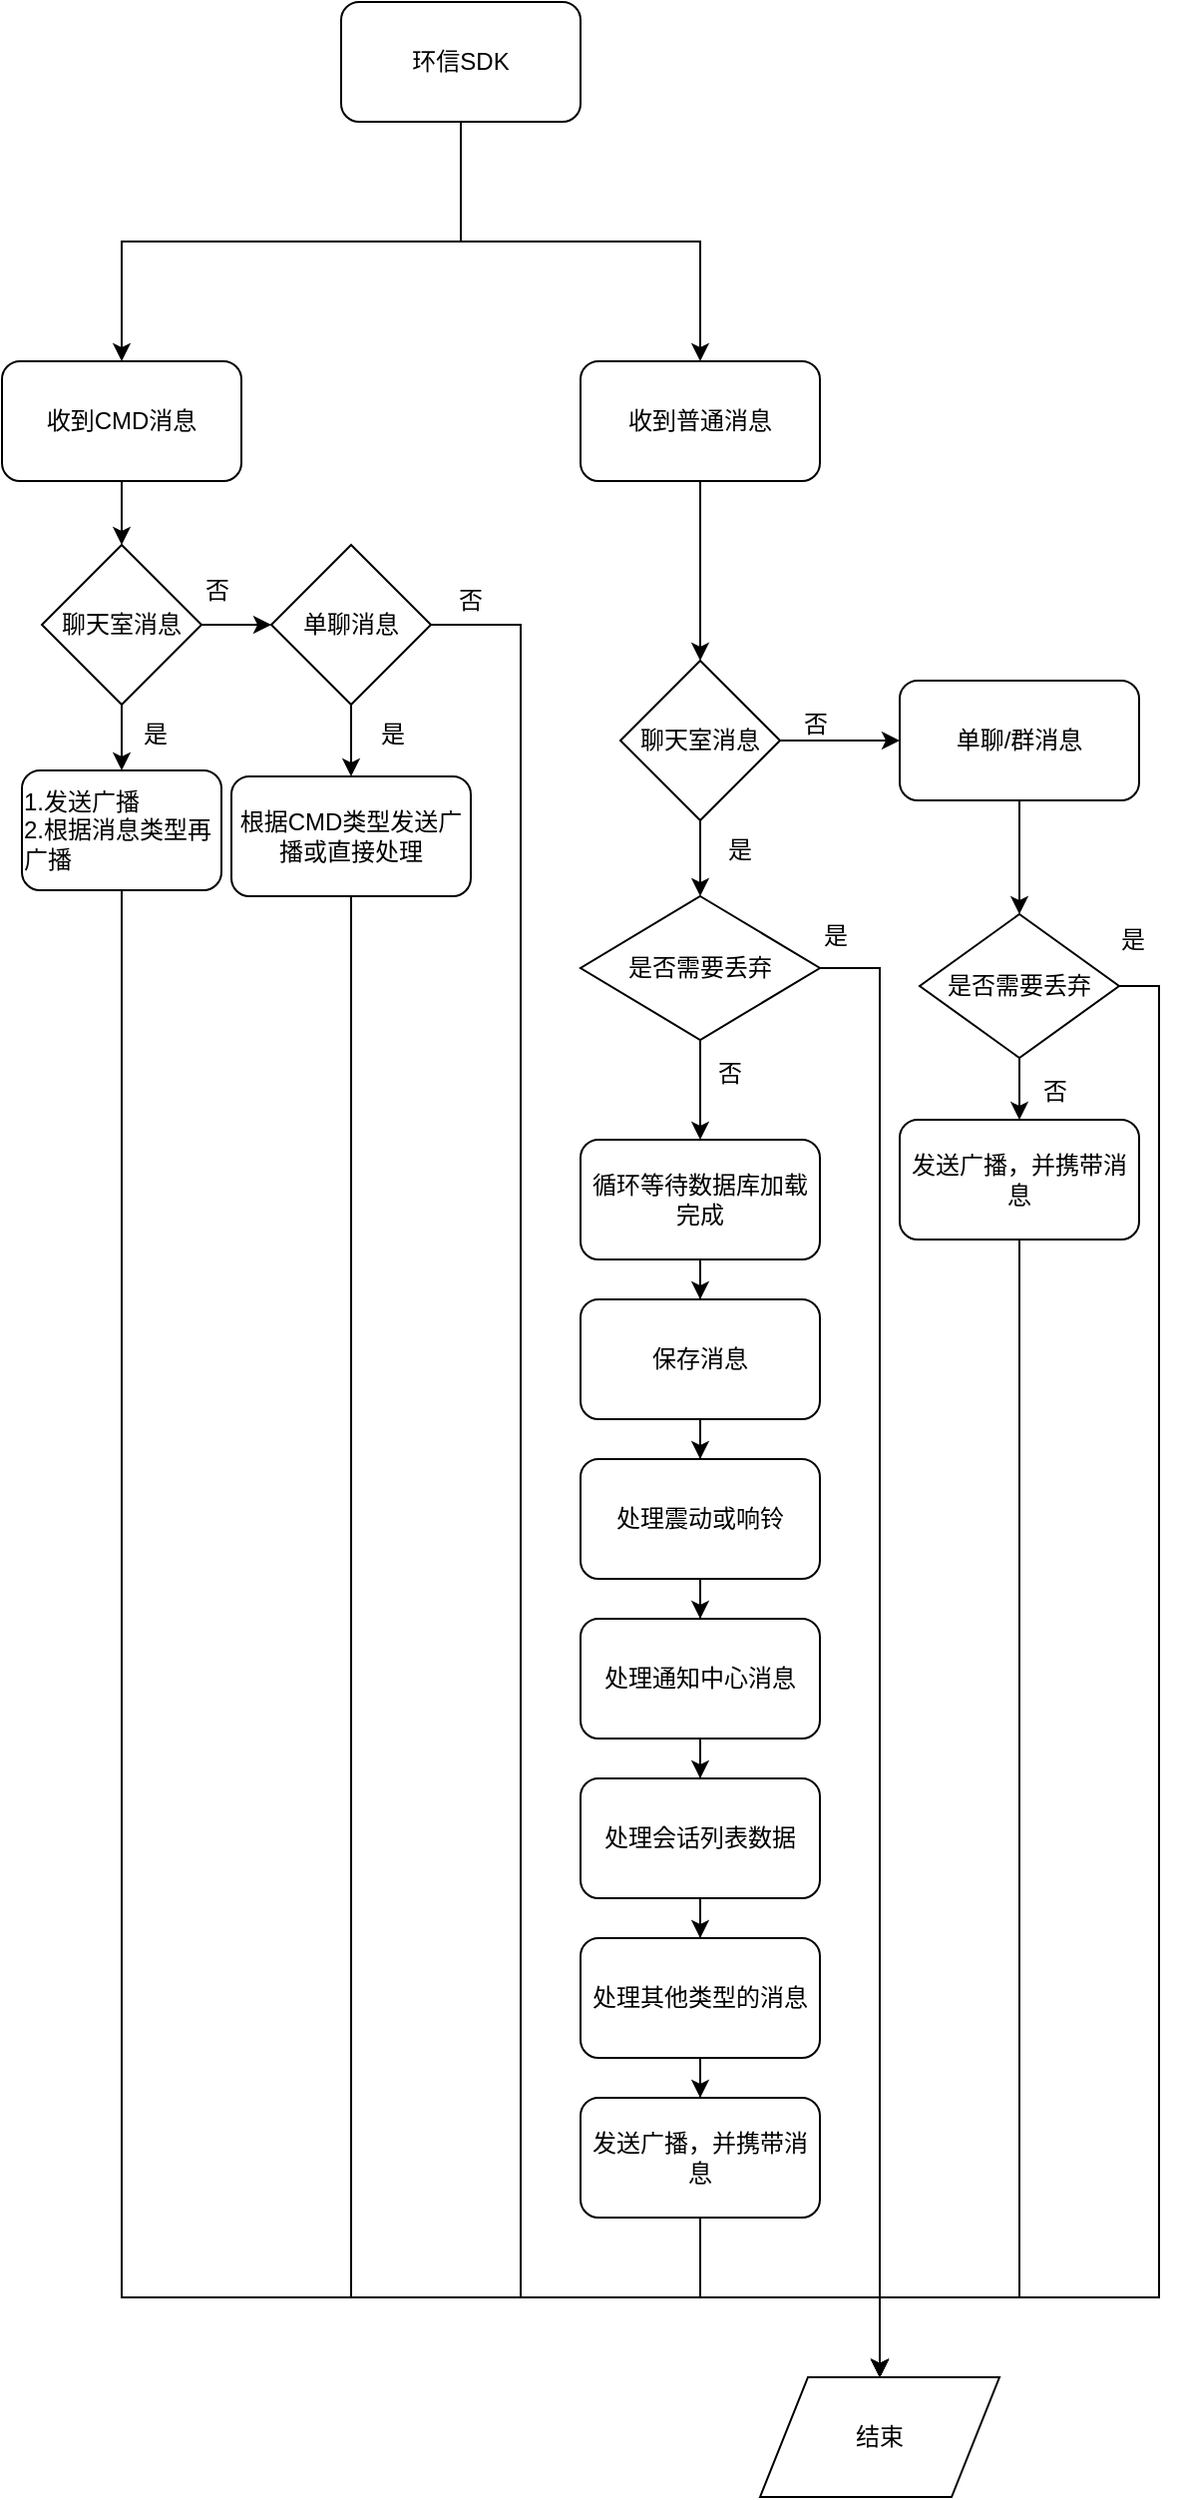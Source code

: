 <mxfile version="10.7.5" type="github"><diagram id="NcECU5TSmNmx2cLlhsCo" name="第 1 页"><mxGraphModel dx="829" dy="641" grid="1" gridSize="10" guides="1" tooltips="1" connect="1" arrows="1" fold="1" page="1" pageScale="1" pageWidth="2339" pageHeight="3300" math="0" shadow="0"><root><mxCell id="0"/><mxCell id="1" parent="0"/><mxCell id="Sr0eBvTjD2BraGVWf_14-3" value="" style="edgeStyle=orthogonalEdgeStyle;rounded=0;orthogonalLoop=1;jettySize=auto;html=1;" parent="1" source="Sr0eBvTjD2BraGVWf_14-1" target="Sr0eBvTjD2BraGVWf_14-2" edge="1"><mxGeometry relative="1" as="geometry"/></mxCell><mxCell id="Sr0eBvTjD2BraGVWf_14-7" value="" style="edgeStyle=orthogonalEdgeStyle;rounded=0;orthogonalLoop=1;jettySize=auto;html=1;" parent="1" source="Sr0eBvTjD2BraGVWf_14-1" target="Sr0eBvTjD2BraGVWf_14-6" edge="1"><mxGeometry relative="1" as="geometry"><Array as="points"><mxPoint x="310" y="300"/><mxPoint x="140" y="300"/></Array></mxGeometry></mxCell><mxCell id="Sr0eBvTjD2BraGVWf_14-1" value="环信SDK" style="rounded=1;whiteSpace=wrap;html=1;" parent="1" vertex="1"><mxGeometry x="250" y="180" width="120" height="60" as="geometry"/></mxCell><mxCell id="XzGVOf4nn08HLkvhCrBs-48" value="" style="edgeStyle=orthogonalEdgeStyle;rounded=0;orthogonalLoop=1;jettySize=auto;html=1;entryX=0.5;entryY=0;entryDx=0;entryDy=0;" edge="1" parent="1" source="Sr0eBvTjD2BraGVWf_14-6" target="XzGVOf4nn08HLkvhCrBs-49"><mxGeometry relative="1" as="geometry"><mxPoint x="200" y="500" as="targetPoint"/></mxGeometry></mxCell><mxCell id="Sr0eBvTjD2BraGVWf_14-6" value="收到CMD消息" style="rounded=1;whiteSpace=wrap;html=1;" parent="1" vertex="1"><mxGeometry x="80" y="360" width="120" height="60" as="geometry"/></mxCell><mxCell id="XzGVOf4nn08HLkvhCrBs-2" value="" style="edgeStyle=orthogonalEdgeStyle;rounded=0;orthogonalLoop=1;jettySize=auto;html=1;entryX=0.5;entryY=0;entryDx=0;entryDy=0;" edge="1" parent="1" source="Sr0eBvTjD2BraGVWf_14-2" target="XzGVOf4nn08HLkvhCrBs-3"><mxGeometry relative="1" as="geometry"><mxPoint x="430" y="500" as="targetPoint"/></mxGeometry></mxCell><mxCell id="Sr0eBvTjD2BraGVWf_14-2" value="收到普通消息" style="rounded=1;whiteSpace=wrap;html=1;" parent="1" vertex="1"><mxGeometry x="370" y="360" width="120" height="60" as="geometry"/></mxCell><mxCell id="XzGVOf4nn08HLkvhCrBs-5" value="" style="edgeStyle=orthogonalEdgeStyle;rounded=0;orthogonalLoop=1;jettySize=auto;html=1;entryX=0;entryY=0.5;entryDx=0;entryDy=0;" edge="1" parent="1" source="XzGVOf4nn08HLkvhCrBs-3" target="XzGVOf4nn08HLkvhCrBs-68"><mxGeometry relative="1" as="geometry"><mxPoint x="550" y="550" as="targetPoint"/></mxGeometry></mxCell><mxCell id="XzGVOf4nn08HLkvhCrBs-22" style="edgeStyle=orthogonalEdgeStyle;rounded=0;orthogonalLoop=1;jettySize=auto;html=1;exitX=0.5;exitY=1;exitDx=0;exitDy=0;entryX=0.5;entryY=0;entryDx=0;entryDy=0;" edge="1" parent="1" source="XzGVOf4nn08HLkvhCrBs-3" target="XzGVOf4nn08HLkvhCrBs-21"><mxGeometry relative="1" as="geometry"/></mxCell><mxCell id="XzGVOf4nn08HLkvhCrBs-3" value="聊天室消息" style="rhombus;whiteSpace=wrap;html=1;" vertex="1" parent="1"><mxGeometry x="390" y="510" width="80" height="80" as="geometry"/></mxCell><mxCell id="XzGVOf4nn08HLkvhCrBs-16" style="edgeStyle=orthogonalEdgeStyle;rounded=0;orthogonalLoop=1;jettySize=auto;html=1;exitX=0.5;exitY=1;exitDx=0;exitDy=0;entryX=0.5;entryY=0;entryDx=0;entryDy=0;" edge="1" parent="1" source="XzGVOf4nn08HLkvhCrBs-68" target="XzGVOf4nn08HLkvhCrBs-6"><mxGeometry relative="1" as="geometry"><mxPoint x="590" y="590" as="sourcePoint"/></mxGeometry></mxCell><mxCell id="XzGVOf4nn08HLkvhCrBs-11" value="" style="edgeStyle=orthogonalEdgeStyle;rounded=0;orthogonalLoop=1;jettySize=auto;html=1;entryX=0.5;entryY=0;entryDx=0;entryDy=0;" edge="1" parent="1" source="XzGVOf4nn08HLkvhCrBs-6" target="XzGVOf4nn08HLkvhCrBs-18"><mxGeometry relative="1" as="geometry"><mxPoint x="590" y="830" as="targetPoint"/></mxGeometry></mxCell><mxCell id="XzGVOf4nn08HLkvhCrBs-69" style="edgeStyle=orthogonalEdgeStyle;rounded=0;orthogonalLoop=1;jettySize=auto;html=1;exitX=1;exitY=0.5;exitDx=0;exitDy=0;entryX=0.5;entryY=0;entryDx=0;entryDy=0;" edge="1" parent="1" source="XzGVOf4nn08HLkvhCrBs-6" target="XzGVOf4nn08HLkvhCrBs-13"><mxGeometry relative="1" as="geometry"><Array as="points"><mxPoint x="660" y="673"/><mxPoint x="660" y="1330"/><mxPoint x="520" y="1330"/></Array></mxGeometry></mxCell><mxCell id="XzGVOf4nn08HLkvhCrBs-6" value="是否需要丢弃" style="rhombus;whiteSpace=wrap;html=1;" vertex="1" parent="1"><mxGeometry x="540" y="637" width="100" height="72" as="geometry"/></mxCell><mxCell id="XzGVOf4nn08HLkvhCrBs-12" value="是" style="text;html=1;resizable=0;points=[];autosize=1;align=left;verticalAlign=top;spacingTop=-4;" vertex="1" parent="1"><mxGeometry x="639" y="640" width="30" height="20" as="geometry"/></mxCell><mxCell id="XzGVOf4nn08HLkvhCrBs-13" value="结束" style="shape=parallelogram;perimeter=parallelogramPerimeter;whiteSpace=wrap;html=1;" vertex="1" parent="1"><mxGeometry x="460" y="1370" width="120" height="60" as="geometry"/></mxCell><mxCell id="XzGVOf4nn08HLkvhCrBs-17" value="否" style="text;html=1;resizable=0;points=[];autosize=1;align=left;verticalAlign=top;spacingTop=-4;" vertex="1" parent="1"><mxGeometry x="600" y="716" width="30" height="20" as="geometry"/></mxCell><mxCell id="XzGVOf4nn08HLkvhCrBs-19" style="edgeStyle=orthogonalEdgeStyle;rounded=0;orthogonalLoop=1;jettySize=auto;html=1;exitX=0.5;exitY=1;exitDx=0;exitDy=0;entryX=0.5;entryY=0;entryDx=0;entryDy=0;" edge="1" parent="1" source="XzGVOf4nn08HLkvhCrBs-18" target="XzGVOf4nn08HLkvhCrBs-13"><mxGeometry relative="1" as="geometry"><Array as="points"><mxPoint x="590" y="1330"/><mxPoint x="520" y="1330"/></Array></mxGeometry></mxCell><mxCell id="XzGVOf4nn08HLkvhCrBs-18" value="发送广播，并携带消息" style="rounded=1;whiteSpace=wrap;html=1;" vertex="1" parent="1"><mxGeometry x="530" y="740" width="120" height="60" as="geometry"/></mxCell><mxCell id="XzGVOf4nn08HLkvhCrBs-26" value="" style="edgeStyle=orthogonalEdgeStyle;rounded=0;orthogonalLoop=1;jettySize=auto;html=1;entryX=0.5;entryY=0;entryDx=0;entryDy=0;" edge="1" parent="1" source="XzGVOf4nn08HLkvhCrBs-21" target="XzGVOf4nn08HLkvhCrBs-27"><mxGeometry relative="1" as="geometry"><mxPoint x="430" y="788" as="targetPoint"/></mxGeometry></mxCell><mxCell id="XzGVOf4nn08HLkvhCrBs-34" style="edgeStyle=orthogonalEdgeStyle;rounded=0;orthogonalLoop=1;jettySize=auto;html=1;exitX=1;exitY=0.5;exitDx=0;exitDy=0;entryX=0.5;entryY=0;entryDx=0;entryDy=0;" edge="1" parent="1" source="XzGVOf4nn08HLkvhCrBs-21" target="XzGVOf4nn08HLkvhCrBs-13"><mxGeometry relative="1" as="geometry"/></mxCell><mxCell id="XzGVOf4nn08HLkvhCrBs-21" value="是否需要丢弃" style="rhombus;whiteSpace=wrap;html=1;" vertex="1" parent="1"><mxGeometry x="370" y="628" width="120" height="72" as="geometry"/></mxCell><mxCell id="XzGVOf4nn08HLkvhCrBs-24" value="是" style="text;html=1;resizable=0;points=[];autosize=1;align=left;verticalAlign=top;spacingTop=-4;" vertex="1" parent="1"><mxGeometry x="490" y="638" width="30" height="20" as="geometry"/></mxCell><mxCell id="XzGVOf4nn08HLkvhCrBs-31" value="" style="edgeStyle=orthogonalEdgeStyle;rounded=0;orthogonalLoop=1;jettySize=auto;html=1;" edge="1" parent="1" source="XzGVOf4nn08HLkvhCrBs-27" target="XzGVOf4nn08HLkvhCrBs-30"><mxGeometry relative="1" as="geometry"/></mxCell><mxCell id="XzGVOf4nn08HLkvhCrBs-27" value="循环等待数据库加载完成" style="rounded=1;whiteSpace=wrap;html=1;" vertex="1" parent="1"><mxGeometry x="370" y="750" width="120" height="60" as="geometry"/></mxCell><mxCell id="XzGVOf4nn08HLkvhCrBs-33" value="" style="edgeStyle=orthogonalEdgeStyle;rounded=0;orthogonalLoop=1;jettySize=auto;html=1;" edge="1" parent="1" source="XzGVOf4nn08HLkvhCrBs-30" target="XzGVOf4nn08HLkvhCrBs-32"><mxGeometry relative="1" as="geometry"/></mxCell><mxCell id="XzGVOf4nn08HLkvhCrBs-30" value="保存消息" style="rounded=1;whiteSpace=wrap;html=1;" vertex="1" parent="1"><mxGeometry x="370" y="830" width="120" height="60" as="geometry"/></mxCell><mxCell id="XzGVOf4nn08HLkvhCrBs-37" value="" style="edgeStyle=orthogonalEdgeStyle;rounded=0;orthogonalLoop=1;jettySize=auto;html=1;" edge="1" parent="1" source="XzGVOf4nn08HLkvhCrBs-32" target="XzGVOf4nn08HLkvhCrBs-36"><mxGeometry relative="1" as="geometry"/></mxCell><mxCell id="XzGVOf4nn08HLkvhCrBs-32" value="处理震动或响铃" style="rounded=1;whiteSpace=wrap;html=1;" vertex="1" parent="1"><mxGeometry x="370" y="910" width="120" height="60" as="geometry"/></mxCell><mxCell id="XzGVOf4nn08HLkvhCrBs-39" value="" style="edgeStyle=orthogonalEdgeStyle;rounded=0;orthogonalLoop=1;jettySize=auto;html=1;" edge="1" parent="1" source="XzGVOf4nn08HLkvhCrBs-36" target="XzGVOf4nn08HLkvhCrBs-38"><mxGeometry relative="1" as="geometry"/></mxCell><mxCell id="XzGVOf4nn08HLkvhCrBs-36" value="处理通知中心消息" style="rounded=1;whiteSpace=wrap;html=1;" vertex="1" parent="1"><mxGeometry x="370" y="990" width="120" height="60" as="geometry"/></mxCell><mxCell id="XzGVOf4nn08HLkvhCrBs-41" value="" style="edgeStyle=orthogonalEdgeStyle;rounded=0;orthogonalLoop=1;jettySize=auto;html=1;" edge="1" parent="1" source="XzGVOf4nn08HLkvhCrBs-38" target="XzGVOf4nn08HLkvhCrBs-40"><mxGeometry relative="1" as="geometry"/></mxCell><mxCell id="XzGVOf4nn08HLkvhCrBs-38" value="处理会话列表数据" style="rounded=1;whiteSpace=wrap;html=1;" vertex="1" parent="1"><mxGeometry x="370" y="1070" width="120" height="60" as="geometry"/></mxCell><mxCell id="XzGVOf4nn08HLkvhCrBs-43" value="" style="edgeStyle=orthogonalEdgeStyle;rounded=0;orthogonalLoop=1;jettySize=auto;html=1;" edge="1" parent="1" source="XzGVOf4nn08HLkvhCrBs-40" target="XzGVOf4nn08HLkvhCrBs-42"><mxGeometry relative="1" as="geometry"/></mxCell><mxCell id="XzGVOf4nn08HLkvhCrBs-40" value="处理其他类型的消息" style="rounded=1;whiteSpace=wrap;html=1;" vertex="1" parent="1"><mxGeometry x="370" y="1150" width="120" height="60" as="geometry"/></mxCell><mxCell id="XzGVOf4nn08HLkvhCrBs-46" style="edgeStyle=orthogonalEdgeStyle;rounded=0;orthogonalLoop=1;jettySize=auto;html=1;exitX=0.5;exitY=1;exitDx=0;exitDy=0;entryX=0.5;entryY=0;entryDx=0;entryDy=0;" edge="1" parent="1" source="XzGVOf4nn08HLkvhCrBs-42" target="XzGVOf4nn08HLkvhCrBs-13"><mxGeometry relative="1" as="geometry"/></mxCell><mxCell id="XzGVOf4nn08HLkvhCrBs-42" value="发送广播，并携带消息" style="rounded=1;whiteSpace=wrap;html=1;" vertex="1" parent="1"><mxGeometry x="370" y="1230" width="120" height="60" as="geometry"/></mxCell><mxCell id="XzGVOf4nn08HLkvhCrBs-28" value="否" style="text;html=1;resizable=0;points=[];autosize=1;align=left;verticalAlign=top;spacingTop=-4;" vertex="1" parent="1"><mxGeometry x="480" y="532" width="30" height="20" as="geometry"/></mxCell><mxCell id="XzGVOf4nn08HLkvhCrBs-29" value="是" style="text;html=1;resizable=0;points=[];autosize=1;align=left;verticalAlign=top;spacingTop=-4;" vertex="1" parent="1"><mxGeometry x="442" y="595" width="30" height="20" as="geometry"/></mxCell><mxCell id="XzGVOf4nn08HLkvhCrBs-35" value="否" style="text;html=1;resizable=0;points=[];autosize=1;align=left;verticalAlign=top;spacingTop=-4;" vertex="1" parent="1"><mxGeometry x="437" y="707" width="30" height="20" as="geometry"/></mxCell><mxCell id="XzGVOf4nn08HLkvhCrBs-51" value="" style="edgeStyle=orthogonalEdgeStyle;rounded=0;orthogonalLoop=1;jettySize=auto;html=1;" edge="1" parent="1" source="XzGVOf4nn08HLkvhCrBs-49" target="XzGVOf4nn08HLkvhCrBs-50"><mxGeometry relative="1" as="geometry"/></mxCell><mxCell id="XzGVOf4nn08HLkvhCrBs-58" value="" style="edgeStyle=orthogonalEdgeStyle;rounded=0;orthogonalLoop=1;jettySize=auto;html=1;entryX=0.5;entryY=0;entryDx=0;entryDy=0;" edge="1" parent="1" source="XzGVOf4nn08HLkvhCrBs-49" target="XzGVOf4nn08HLkvhCrBs-59"><mxGeometry relative="1" as="geometry"><mxPoint x="140" y="612" as="targetPoint"/></mxGeometry></mxCell><mxCell id="XzGVOf4nn08HLkvhCrBs-49" value="聊天室消息" style="rhombus;whiteSpace=wrap;html=1;" vertex="1" parent="1"><mxGeometry x="100" y="452" width="80" height="80" as="geometry"/></mxCell><mxCell id="XzGVOf4nn08HLkvhCrBs-65" style="edgeStyle=orthogonalEdgeStyle;rounded=0;orthogonalLoop=1;jettySize=auto;html=1;exitX=1;exitY=0.5;exitDx=0;exitDy=0;entryX=0.5;entryY=0;entryDx=0;entryDy=0;" edge="1" parent="1" source="XzGVOf4nn08HLkvhCrBs-50" target="XzGVOf4nn08HLkvhCrBs-13"><mxGeometry relative="1" as="geometry"><Array as="points"><mxPoint x="340" y="492"/><mxPoint x="340" y="1330"/><mxPoint x="520" y="1330"/></Array></mxGeometry></mxCell><mxCell id="XzGVOf4nn08HLkvhCrBs-50" value="单聊消息" style="rhombus;whiteSpace=wrap;html=1;" vertex="1" parent="1"><mxGeometry x="215" y="452" width="80" height="80" as="geometry"/></mxCell><mxCell id="XzGVOf4nn08HLkvhCrBs-52" value="否" style="text;html=1;resizable=0;points=[];autosize=1;align=left;verticalAlign=top;spacingTop=-4;" vertex="1" parent="1"><mxGeometry x="180" y="465" width="30" height="20" as="geometry"/></mxCell><mxCell id="XzGVOf4nn08HLkvhCrBs-61" style="edgeStyle=orthogonalEdgeStyle;rounded=0;orthogonalLoop=1;jettySize=auto;html=1;exitX=0.5;exitY=1;exitDx=0;exitDy=0;entryX=0.5;entryY=0;entryDx=0;entryDy=0;" edge="1" parent="1" source="XzGVOf4nn08HLkvhCrBs-55" target="XzGVOf4nn08HLkvhCrBs-13"><mxGeometry relative="1" as="geometry"><Array as="points"><mxPoint x="255" y="1330"/><mxPoint x="520" y="1330"/></Array></mxGeometry></mxCell><mxCell id="XzGVOf4nn08HLkvhCrBs-55" value="根据CMD类型发送广播或直接处理" style="rounded=1;whiteSpace=wrap;html=1;" vertex="1" parent="1"><mxGeometry x="195" y="568" width="120" height="60" as="geometry"/></mxCell><mxCell id="XzGVOf4nn08HLkvhCrBs-56" value="" style="edgeStyle=orthogonalEdgeStyle;rounded=0;orthogonalLoop=1;jettySize=auto;html=1;" edge="1" parent="1" source="XzGVOf4nn08HLkvhCrBs-50" target="XzGVOf4nn08HLkvhCrBs-55"><mxGeometry relative="1" as="geometry"><mxPoint x="255" y="532" as="sourcePoint"/><mxPoint x="260" y="630" as="targetPoint"/></mxGeometry></mxCell><mxCell id="XzGVOf4nn08HLkvhCrBs-60" style="edgeStyle=orthogonalEdgeStyle;rounded=0;orthogonalLoop=1;jettySize=auto;html=1;exitX=0.5;exitY=1;exitDx=0;exitDy=0;entryX=0.5;entryY=0;entryDx=0;entryDy=0;" edge="1" parent="1" source="XzGVOf4nn08HLkvhCrBs-59" target="XzGVOf4nn08HLkvhCrBs-13"><mxGeometry relative="1" as="geometry"><Array as="points"><mxPoint x="140" y="1330"/><mxPoint x="520" y="1330"/></Array></mxGeometry></mxCell><mxCell id="XzGVOf4nn08HLkvhCrBs-59" value="&lt;div style=&quot;text-align: left&quot;&gt;1.发送广播&lt;/div&gt;&lt;div style=&quot;text-align: left&quot;&gt;2.根据消息类型再广播&lt;/div&gt;" style="rounded=1;whiteSpace=wrap;html=1;" vertex="1" parent="1"><mxGeometry x="90" y="565" width="100" height="60" as="geometry"/></mxCell><mxCell id="XzGVOf4nn08HLkvhCrBs-64" value="否" style="text;html=1;resizable=0;points=[];autosize=1;align=left;verticalAlign=top;spacingTop=-4;" vertex="1" parent="1"><mxGeometry x="307" y="470" width="30" height="20" as="geometry"/></mxCell><mxCell id="XzGVOf4nn08HLkvhCrBs-66" value="是" style="text;html=1;resizable=0;points=[];autosize=1;align=left;verticalAlign=top;spacingTop=-4;" vertex="1" parent="1"><mxGeometry x="268" y="537" width="30" height="20" as="geometry"/></mxCell><mxCell id="XzGVOf4nn08HLkvhCrBs-67" value="是" style="text;html=1;resizable=0;points=[];autosize=1;align=left;verticalAlign=top;spacingTop=-4;" vertex="1" parent="1"><mxGeometry x="149" y="537" width="30" height="20" as="geometry"/></mxCell><mxCell id="XzGVOf4nn08HLkvhCrBs-68" value="&lt;span&gt;单聊/群消息&lt;/span&gt;" style="rounded=1;whiteSpace=wrap;html=1;" vertex="1" parent="1"><mxGeometry x="530" y="520" width="120" height="60" as="geometry"/></mxCell></root></mxGraphModel></diagram></mxfile>